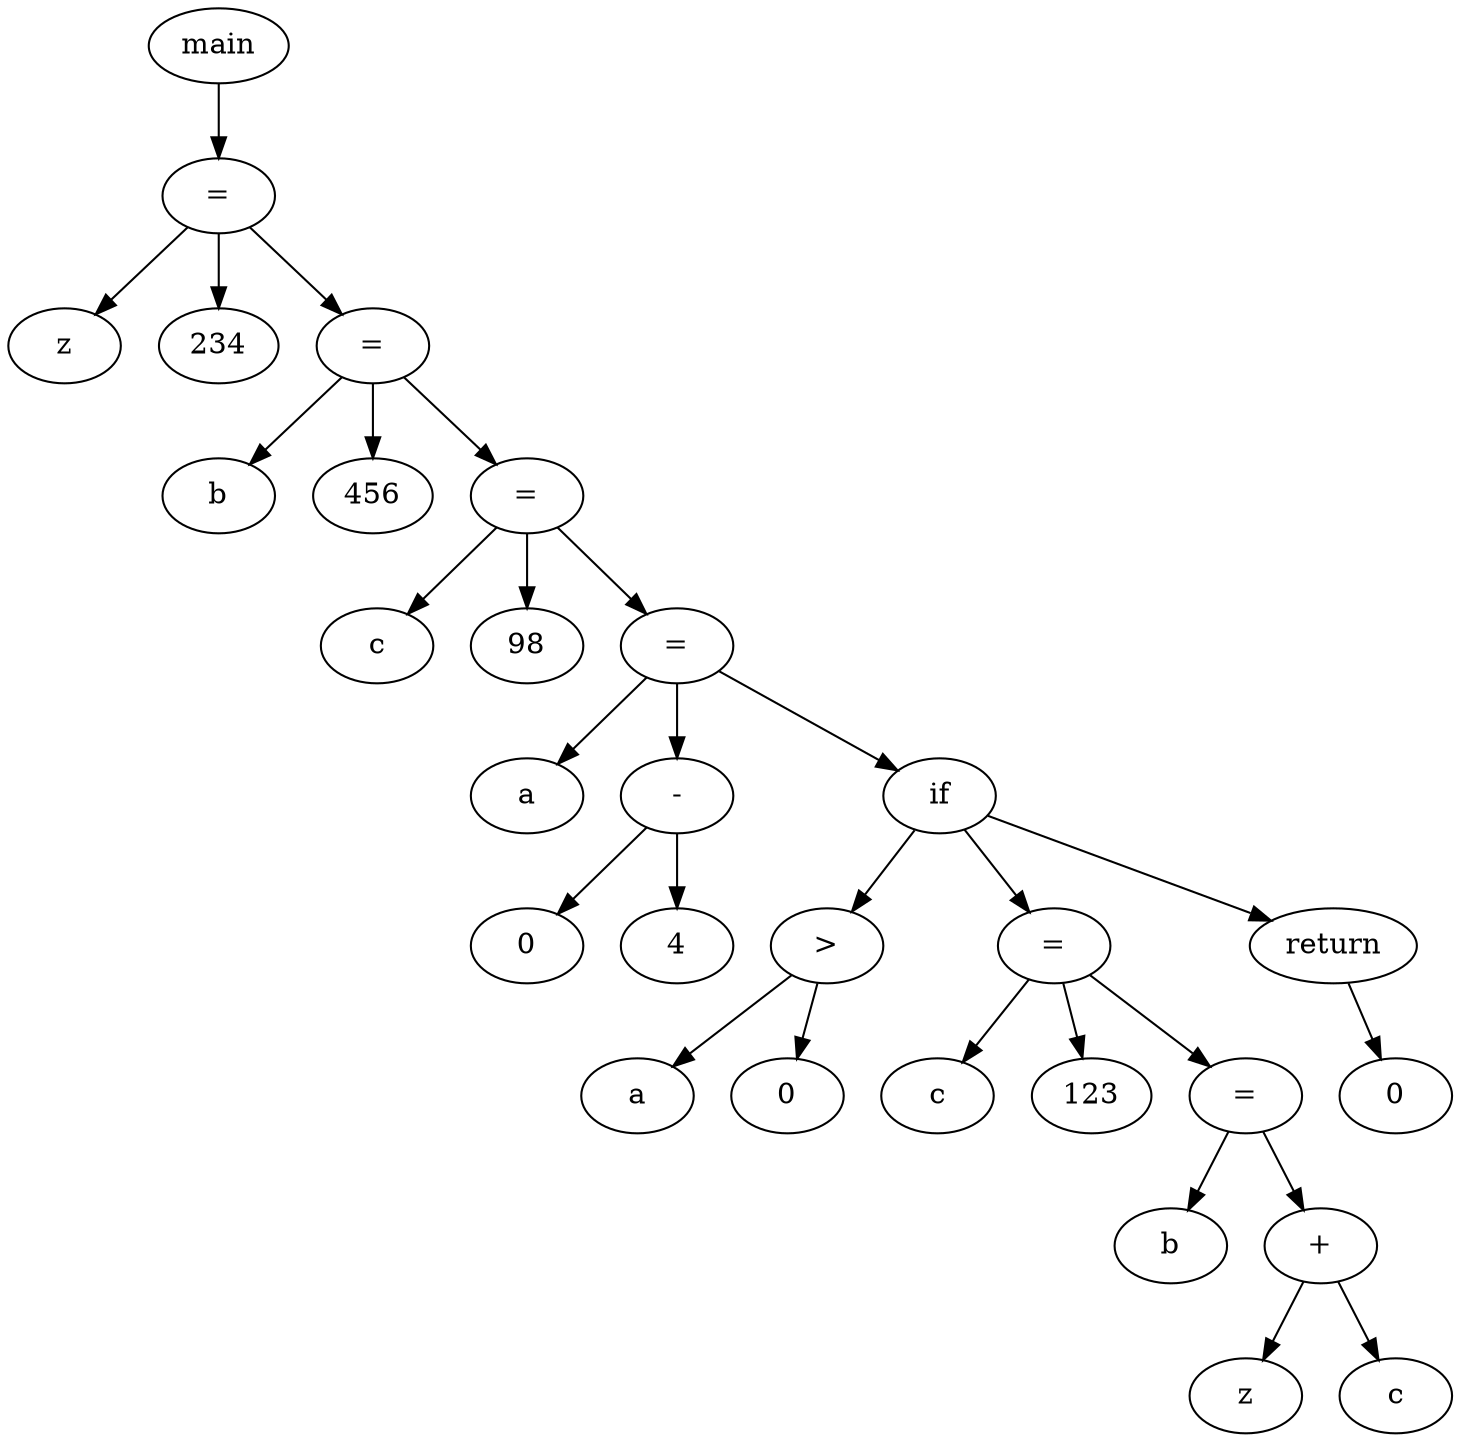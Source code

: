 digraph grafo {
  586069008 [ label="main" ];
  586069008 -> 586071360;
  586071360 [ label="=" ];
  586071360 -> 586071440;
  586071440 [ label="z" ];
  586071360 -> 586070000;
  586070000 [ label="234" ];
  586071360 -> 586072208;
  586072208 [ label="=" ];
  586072208 -> 586072288;
  586072288 [ label="b" ];
  586072208 -> 586071888;
  586071888 [ label="456" ];
  586072208 -> 586073056;
  586073056 [ label="=" ];
  586073056 -> 586073136;
  586073136 [ label="c" ];
  586073056 -> 586072736;
  586072736 [ label="98" ];
  586073056 -> 586074704;
  586074704 [ label="=" ];
  586074704 -> 586074784;
  586074784 [ label="a" ];
  586074704 -> 586074320;
  586074320 [ label="-" ];
  586074320 -> 586073584;
  586073584 [ label="0" ];
  586074320 -> 586074000;
  586074000 [ label="4" ];
  586074704 -> 586078624;
  586078624 [ label="if" ];
  586078624 -> 586075808;
  586075808 [ label=">" ];
  586075808 -> 586075136;
  586075136 [ label="a" ];
  586075808 -> 586075488;
  586075488 [ label="0" ];
  586078624 -> 586076768;
  586076768 [ label="=" ];
  586076768 -> 586076848;
  586076848 [ label="c" ];
  586076768 -> 586076448;
  586076448 [ label="123" ];
  586076768 -> 586078288;
  586078288 [ label="=" ];
  586078288 -> 586078368;
  586078368 [ label="b" ];
  586078288 -> 586077968;
  586077968 [ label="+" ];
  586077968 -> 586077296;
  586077296 [ label="z" ];
  586077968 -> 586077648;
  586077648 [ label="c" ];
  586078624 -> 586079648;
  586079648 [ label="return" ];
  586079648 -> 586079328;
  586079328 [ label="0" ];
}
